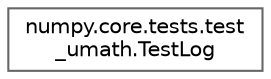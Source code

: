 digraph "Graphical Class Hierarchy"
{
 // LATEX_PDF_SIZE
  bgcolor="transparent";
  edge [fontname=Helvetica,fontsize=10,labelfontname=Helvetica,labelfontsize=10];
  node [fontname=Helvetica,fontsize=10,shape=box,height=0.2,width=0.4];
  rankdir="LR";
  Node0 [id="Node000000",label="numpy.core.tests.test\l_umath.TestLog",height=0.2,width=0.4,color="grey40", fillcolor="white", style="filled",URL="$d9/d3b/classnumpy_1_1core_1_1tests_1_1test__umath_1_1TestLog.html",tooltip=" "];
}
